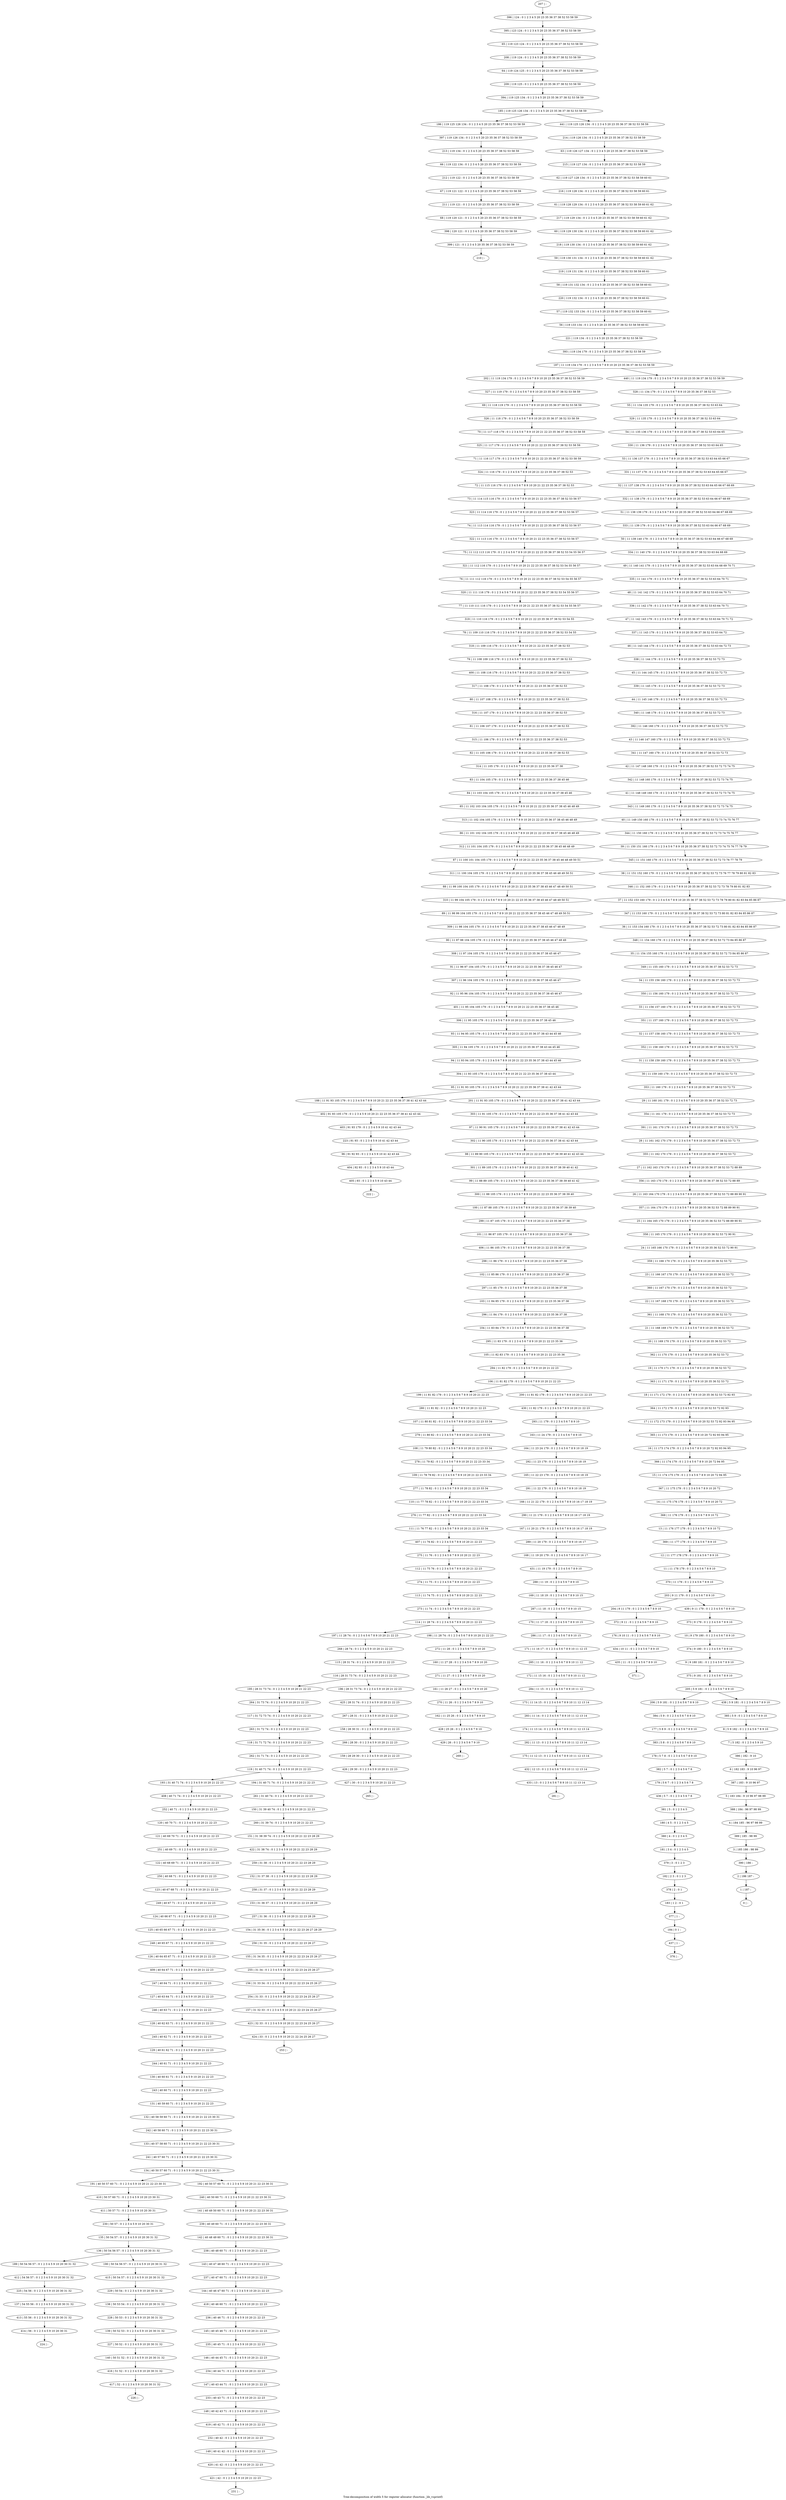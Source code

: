digraph G {
graph [label="Tree-decomposition of width 5 for register allocator (function _lib_vsprintf)"]
0[label="0 | : "];
1[label="1 | 187 : "];
2[label="2 | 186 187 : "];
3[label="3 | 185 186 : 98 99 "];
4[label="4 | 184 185 : 96 97 98 99 "];
5[label="5 | 183 184 : 9 10 96 97 98 99 "];
6[label="6 | 182 183 : 9 10 96 97 "];
7[label="7 | 5 182 : 0 1 2 3 4 5 9 10 "];
8[label="8 | 5 9 182 : 0 1 2 3 4 5 6 7 8 9 10 "];
9[label="9 | 9 180 181 : 0 1 2 3 4 5 6 7 8 9 10 "];
10[label="10 | 9 179 180 : 0 1 2 3 4 5 6 7 8 9 10 "];
11[label="11 | 11 178 179 : 0 1 2 3 4 5 6 7 8 9 10 "];
12[label="12 | 11 177 178 179 : 0 1 2 3 4 5 6 7 8 9 10 "];
13[label="13 | 11 176 177 179 : 0 1 2 3 4 5 6 7 8 9 10 72 "];
14[label="14 | 11 175 176 179 : 0 1 2 3 4 5 6 7 8 9 10 20 72 "];
15[label="15 | 11 174 175 179 : 0 1 2 3 4 5 6 7 8 9 10 20 72 94 95 "];
16[label="16 | 11 173 174 179 : 0 1 2 3 4 5 6 7 8 9 10 20 72 92 93 94 95 "];
17[label="17 | 11 172 173 179 : 0 1 2 3 4 5 6 7 8 9 10 20 52 53 72 92 93 94 95 "];
18[label="18 | 11 171 172 179 : 0 1 2 3 4 5 6 7 8 9 10 20 35 36 52 53 72 92 93 "];
19[label="19 | 11 170 171 179 : 0 1 2 3 4 5 6 7 8 9 10 20 35 36 52 53 72 "];
20[label="20 | 11 169 170 179 : 0 1 2 3 4 5 6 7 8 9 10 20 35 36 52 53 72 "];
21[label="21 | 11 168 169 170 179 : 0 1 2 3 4 5 6 7 8 9 10 20 35 36 52 53 72 "];
22[label="22 | 11 167 168 170 179 : 0 1 2 3 4 5 6 7 8 9 10 20 35 36 52 53 72 "];
23[label="23 | 11 166 167 170 179 : 0 1 2 3 4 5 6 7 8 9 10 20 35 36 52 53 72 "];
24[label="24 | 11 165 166 170 179 : 0 1 2 3 4 5 6 7 8 9 10 20 35 36 52 53 72 90 91 "];
25[label="25 | 11 164 165 170 179 : 0 1 2 3 4 5 6 7 8 9 10 20 35 36 52 53 72 88 89 90 91 "];
26[label="26 | 11 163 164 170 179 : 0 1 2 3 4 5 6 7 8 9 10 20 35 36 37 38 52 53 72 88 89 90 91 "];
27[label="27 | 11 162 163 170 179 : 0 1 2 3 4 5 6 7 8 9 10 20 35 36 37 38 52 53 72 88 89 "];
28[label="28 | 11 161 162 170 179 : 0 1 2 3 4 5 6 7 8 9 10 20 35 36 37 38 52 53 72 73 "];
29[label="29 | 11 160 161 179 : 0 1 2 3 4 5 6 7 8 9 10 20 35 36 37 38 52 53 72 73 "];
30[label="30 | 11 159 160 179 : 0 1 2 3 4 5 6 7 8 9 10 20 35 36 37 38 52 53 72 73 "];
31[label="31 | 11 158 159 160 179 : 0 1 2 3 4 5 6 7 8 9 10 20 35 36 37 38 52 53 72 73 "];
32[label="32 | 11 157 158 160 179 : 0 1 2 3 4 5 6 7 8 9 10 20 35 36 37 38 52 53 72 73 "];
33[label="33 | 11 156 157 160 179 : 0 1 2 3 4 5 6 7 8 9 10 20 35 36 37 38 52 53 72 73 "];
34[label="34 | 11 155 156 160 179 : 0 1 2 3 4 5 6 7 8 9 10 20 35 36 37 38 52 53 72 73 "];
35[label="35 | 11 154 155 160 179 : 0 1 2 3 4 5 6 7 8 9 10 20 35 36 37 38 52 53 72 73 84 85 86 87 "];
36[label="36 | 11 153 154 160 179 : 0 1 2 3 4 5 6 7 8 9 10 20 35 36 37 38 52 53 72 73 80 81 82 83 84 85 86 87 "];
37[label="37 | 11 152 153 160 179 : 0 1 2 3 4 5 6 7 8 9 10 20 35 36 37 38 52 53 72 73 78 79 80 81 82 83 84 85 86 87 "];
38[label="38 | 11 151 152 160 179 : 0 1 2 3 4 5 6 7 8 9 10 20 35 36 37 38 52 53 72 73 76 77 78 79 80 81 82 83 "];
39[label="39 | 11 150 151 160 179 : 0 1 2 3 4 5 6 7 8 9 10 20 35 36 37 38 52 53 72 73 74 75 76 77 78 79 "];
40[label="40 | 11 149 150 160 179 : 0 1 2 3 4 5 6 7 8 9 10 20 35 36 37 38 52 53 72 73 74 75 76 77 "];
41[label="41 | 11 148 149 160 179 : 0 1 2 3 4 5 6 7 8 9 10 20 35 36 37 38 52 53 72 73 74 75 "];
42[label="42 | 11 147 148 160 179 : 0 1 2 3 4 5 6 7 8 9 10 20 35 36 37 38 52 53 72 73 74 75 "];
43[label="43 | 11 146 147 160 179 : 0 1 2 3 4 5 6 7 8 9 10 20 35 36 37 38 52 53 72 73 "];
44[label="44 | 11 145 146 179 : 0 1 2 3 4 5 6 7 8 9 10 20 35 36 37 38 52 53 72 73 "];
45[label="45 | 11 144 145 179 : 0 1 2 3 4 5 6 7 8 9 10 20 35 36 37 38 52 53 72 73 "];
46[label="46 | 11 143 144 179 : 0 1 2 3 4 5 6 7 8 9 10 20 35 36 37 38 52 53 63 64 72 73 "];
47[label="47 | 11 142 143 179 : 0 1 2 3 4 5 6 7 8 9 10 20 35 36 37 38 52 53 63 64 70 71 72 "];
48[label="48 | 11 141 142 179 : 0 1 2 3 4 5 6 7 8 9 10 20 35 36 37 38 52 53 63 64 70 71 "];
49[label="49 | 11 140 141 179 : 0 1 2 3 4 5 6 7 8 9 10 20 35 36 37 38 52 53 63 64 68 69 70 71 "];
50[label="50 | 11 139 140 179 : 0 1 2 3 4 5 6 7 8 9 10 20 35 36 37 38 52 53 63 64 66 67 68 69 "];
51[label="51 | 11 138 139 179 : 0 1 2 3 4 5 6 7 8 9 10 20 35 36 37 38 52 53 63 64 66 67 68 69 "];
52[label="52 | 11 137 138 179 : 0 1 2 3 4 5 6 7 8 9 10 20 35 36 37 38 52 53 63 64 65 66 67 68 69 "];
53[label="53 | 11 136 137 179 : 0 1 2 3 4 5 6 7 8 9 10 20 35 36 37 38 52 53 63 64 65 66 67 "];
54[label="54 | 11 135 136 179 : 0 1 2 3 4 5 6 7 8 9 10 20 35 36 37 38 52 53 63 64 65 "];
55[label="55 | 11 134 135 179 : 0 1 2 3 4 5 6 7 8 9 10 20 35 36 37 38 52 53 63 64 "];
56[label="56 | 119 133 134 : 0 1 2 3 4 5 20 23 35 36 37 38 52 53 58 59 60 61 "];
57[label="57 | 119 132 133 134 : 0 1 2 3 4 5 20 23 35 36 37 38 52 53 58 59 60 61 "];
58[label="58 | 119 131 132 134 : 0 1 2 3 4 5 20 23 35 36 37 38 52 53 58 59 60 61 "];
59[label="59 | 119 130 131 134 : 0 1 2 3 4 5 20 23 35 36 37 38 52 53 58 59 60 61 62 "];
60[label="60 | 119 129 130 134 : 0 1 2 3 4 5 20 23 35 36 37 38 52 53 58 59 60 61 62 "];
61[label="61 | 119 128 129 134 : 0 1 2 3 4 5 20 23 35 36 37 38 52 53 58 59 60 61 62 "];
62[label="62 | 119 127 128 134 : 0 1 2 3 4 5 20 23 35 36 37 38 52 53 58 59 60 61 "];
63[label="63 | 119 126 127 134 : 0 1 2 3 4 5 20 23 35 36 37 38 52 53 58 59 "];
64[label="64 | 119 124 125 : 0 1 2 3 4 5 20 23 35 36 37 38 52 53 58 59 "];
65[label="65 | 119 123 124 : 0 1 2 3 4 5 20 23 35 36 37 38 52 53 58 59 "];
66[label="66 | 119 122 134 : 0 1 2 3 4 5 20 23 35 36 37 38 52 53 58 59 "];
67[label="67 | 119 121 122 : 0 1 2 3 4 5 20 23 35 36 37 38 52 53 58 59 "];
68[label="68 | 119 120 121 : 0 1 2 3 4 5 20 23 35 36 37 38 52 53 58 59 "];
69[label="69 | 11 118 119 179 : 0 1 2 3 4 5 6 7 8 9 10 20 23 35 36 37 38 52 53 58 59 "];
70[label="70 | 11 117 118 179 : 0 1 2 3 4 5 6 7 8 9 10 20 21 22 23 35 36 37 38 52 53 58 59 "];
71[label="71 | 11 116 117 179 : 0 1 2 3 4 5 6 7 8 9 10 20 21 22 23 35 36 37 38 52 53 58 59 "];
72[label="72 | 11 115 116 179 : 0 1 2 3 4 5 6 7 8 9 10 20 21 22 23 35 36 37 38 52 53 "];
73[label="73 | 11 114 115 116 179 : 0 1 2 3 4 5 6 7 8 9 10 20 21 22 23 35 36 37 38 52 53 56 57 "];
74[label="74 | 11 113 114 116 179 : 0 1 2 3 4 5 6 7 8 9 10 20 21 22 23 35 36 37 38 52 53 56 57 "];
75[label="75 | 11 112 113 116 179 : 0 1 2 3 4 5 6 7 8 9 10 20 21 22 23 35 36 37 38 52 53 54 55 56 57 "];
76[label="76 | 11 111 112 116 179 : 0 1 2 3 4 5 6 7 8 9 10 20 21 22 23 35 36 37 38 52 53 54 55 56 57 "];
77[label="77 | 11 110 111 116 179 : 0 1 2 3 4 5 6 7 8 9 10 20 21 22 23 35 36 37 38 52 53 54 55 56 57 "];
78[label="78 | 11 109 110 116 179 : 0 1 2 3 4 5 6 7 8 9 10 20 21 22 23 35 36 37 38 52 53 54 55 "];
79[label="79 | 11 108 109 116 179 : 0 1 2 3 4 5 6 7 8 9 10 20 21 22 23 35 36 37 38 52 53 "];
80[label="80 | 11 107 108 179 : 0 1 2 3 4 5 6 7 8 9 10 20 21 22 23 35 36 37 38 52 53 "];
81[label="81 | 11 106 107 179 : 0 1 2 3 4 5 6 7 8 9 10 20 21 22 23 35 36 37 38 52 53 "];
82[label="82 | 11 105 106 179 : 0 1 2 3 4 5 6 7 8 9 10 20 21 22 23 35 36 37 38 52 53 "];
83[label="83 | 11 104 105 179 : 0 1 2 3 4 5 6 7 8 9 10 20 21 22 23 35 36 37 38 45 46 "];
84[label="84 | 11 103 104 105 179 : 0 1 2 3 4 5 6 7 8 9 10 20 21 22 23 35 36 37 38 45 46 "];
85[label="85 | 11 102 103 104 105 179 : 0 1 2 3 4 5 6 7 8 9 10 20 21 22 23 35 36 37 38 45 46 48 49 "];
86[label="86 | 11 101 102 104 105 179 : 0 1 2 3 4 5 6 7 8 9 10 20 21 22 23 35 36 37 38 45 46 48 49 "];
87[label="87 | 11 100 101 104 105 179 : 0 1 2 3 4 5 6 7 8 9 10 20 21 22 23 35 36 37 38 45 46 48 49 50 51 "];
88[label="88 | 11 99 100 104 105 179 : 0 1 2 3 4 5 6 7 8 9 10 20 21 22 23 35 36 37 38 45 46 47 48 49 50 51 "];
89[label="89 | 11 98 99 104 105 179 : 0 1 2 3 4 5 6 7 8 9 10 20 21 22 23 35 36 37 38 45 46 47 48 49 50 51 "];
90[label="90 | 11 97 98 104 105 179 : 0 1 2 3 4 5 6 7 8 9 10 20 21 22 23 35 36 37 38 45 46 47 48 49 "];
91[label="91 | 11 96 97 104 105 179 : 0 1 2 3 4 5 6 7 8 9 10 20 21 22 23 35 36 37 38 45 46 47 "];
92[label="92 | 11 95 96 104 105 179 : 0 1 2 3 4 5 6 7 8 9 10 20 21 22 23 35 36 37 38 45 46 47 "];
93[label="93 | 11 94 95 105 179 : 0 1 2 3 4 5 6 7 8 9 10 20 21 22 23 35 36 37 38 43 44 45 46 "];
94[label="94 | 11 93 94 105 179 : 0 1 2 3 4 5 6 7 8 9 10 20 21 22 23 35 36 37 38 43 44 45 46 "];
95[label="95 | 11 91 93 105 179 : 0 1 2 3 4 5 6 7 8 9 10 20 21 22 23 35 36 37 38 41 42 43 44 "];
96[label="96 | 91 92 93 : 0 1 2 3 4 5 9 10 41 42 43 44 "];
97[label="97 | 11 90 91 105 179 : 0 1 2 3 4 5 6 7 8 9 10 20 21 22 23 35 36 37 38 41 42 43 44 "];
98[label="98 | 11 89 90 105 179 : 0 1 2 3 4 5 6 7 8 9 10 20 21 22 23 35 36 37 38 39 40 41 42 43 44 "];
99[label="99 | 11 88 89 105 179 : 0 1 2 3 4 5 6 7 8 9 10 20 21 22 23 35 36 37 38 39 40 41 42 "];
100[label="100 | 11 87 88 105 179 : 0 1 2 3 4 5 6 7 8 9 10 20 21 22 23 35 36 37 38 39 40 "];
101[label="101 | 11 86 87 105 179 : 0 1 2 3 4 5 6 7 8 9 10 20 21 22 23 35 36 37 38 "];
102[label="102 | 11 85 86 179 : 0 1 2 3 4 5 6 7 8 9 10 20 21 22 23 35 36 37 38 "];
103[label="103 | 11 84 85 179 : 0 1 2 3 4 5 6 7 8 9 10 20 21 22 23 35 36 37 38 "];
104[label="104 | 11 83 84 179 : 0 1 2 3 4 5 6 7 8 9 10 20 21 22 23 35 36 37 38 "];
105[label="105 | 11 82 83 179 : 0 1 2 3 4 5 6 7 8 9 10 20 21 22 23 35 36 "];
106[label="106 | 11 81 82 179 : 0 1 2 3 4 5 6 7 8 9 10 20 21 22 23 "];
107[label="107 | 11 80 81 82 : 0 1 2 3 4 5 6 7 8 9 10 20 21 22 23 33 34 "];
108[label="108 | 11 79 80 82 : 0 1 2 3 4 5 6 7 8 9 10 20 21 22 23 33 34 "];
109[label="109 | 11 78 79 82 : 0 1 2 3 4 5 6 7 8 9 10 20 21 22 23 33 34 "];
110[label="110 | 11 77 78 82 : 0 1 2 3 4 5 6 7 8 9 10 20 21 22 23 33 34 "];
111[label="111 | 11 76 77 82 : 0 1 2 3 4 5 6 7 8 9 10 20 21 22 23 33 34 "];
112[label="112 | 11 75 76 : 0 1 2 3 4 5 6 7 8 9 10 20 21 22 23 "];
113[label="113 | 11 74 75 : 0 1 2 3 4 5 6 7 8 9 10 20 21 22 23 "];
114[label="114 | 11 28 74 : 0 1 2 3 4 5 6 7 8 9 10 20 21 22 23 "];
115[label="115 | 28 31 74 : 0 1 2 3 4 5 9 10 20 21 22 23 "];
116[label="116 | 28 31 73 74 : 0 1 2 3 4 5 9 10 20 21 22 23 "];
117[label="117 | 31 72 73 74 : 0 1 2 3 4 5 9 10 20 21 22 23 "];
118[label="118 | 31 71 72 74 : 0 1 2 3 4 5 9 10 20 21 22 23 "];
119[label="119 | 31 40 71 74 : 0 1 2 3 4 5 9 10 20 21 22 23 "];
120[label="120 | 40 70 71 : 0 1 2 3 4 5 9 10 20 21 22 23 "];
121[label="121 | 40 69 70 71 : 0 1 2 3 4 5 9 10 20 21 22 23 "];
122[label="122 | 40 68 69 71 : 0 1 2 3 4 5 9 10 20 21 22 23 "];
123[label="123 | 40 67 68 71 : 0 1 2 3 4 5 9 10 20 21 22 23 "];
124[label="124 | 40 66 67 71 : 0 1 2 3 4 5 9 10 20 21 22 23 "];
125[label="125 | 40 65 66 67 71 : 0 1 2 3 4 5 9 10 20 21 22 23 "];
126[label="126 | 40 64 65 67 71 : 0 1 2 3 4 5 9 10 20 21 22 23 "];
127[label="127 | 40 63 64 71 : 0 1 2 3 4 5 9 10 20 21 22 23 "];
128[label="128 | 40 62 63 71 : 0 1 2 3 4 5 9 10 20 21 22 23 "];
129[label="129 | 40 61 62 71 : 0 1 2 3 4 5 9 10 20 21 22 23 "];
130[label="130 | 40 60 61 71 : 0 1 2 3 4 5 9 10 20 21 22 23 "];
131[label="131 | 40 59 60 71 : 0 1 2 3 4 5 9 10 20 21 22 23 "];
132[label="132 | 40 58 59 60 71 : 0 1 2 3 4 5 9 10 20 21 22 23 30 31 "];
133[label="133 | 40 57 58 60 71 : 0 1 2 3 4 5 9 10 20 21 22 23 30 31 "];
134[label="134 | 40 50 57 60 71 : 0 1 2 3 4 5 9 10 20 21 22 23 30 31 "];
135[label="135 | 50 54 57 : 0 1 2 3 4 5 9 10 20 30 31 32 "];
136[label="136 | 50 54 56 57 : 0 1 2 3 4 5 9 10 20 30 31 32 "];
137[label="137 | 54 55 56 : 0 1 2 3 4 5 9 10 20 30 31 32 "];
138[label="138 | 50 53 54 : 0 1 2 3 4 5 9 10 20 30 31 32 "];
139[label="139 | 50 52 53 : 0 1 2 3 4 5 9 10 20 30 31 32 "];
140[label="140 | 50 51 52 : 0 1 2 3 4 5 9 10 20 30 31 32 "];
141[label="141 | 40 49 50 60 71 : 0 1 2 3 4 5 9 10 20 21 22 23 30 31 "];
142[label="142 | 40 48 49 60 71 : 0 1 2 3 4 5 9 10 20 21 22 23 30 31 "];
143[label="143 | 40 47 48 60 71 : 0 1 2 3 4 5 9 10 20 21 22 23 "];
144[label="144 | 40 46 47 60 71 : 0 1 2 3 4 5 9 10 20 21 22 23 "];
145[label="145 | 40 45 46 71 : 0 1 2 3 4 5 9 10 20 21 22 23 "];
146[label="146 | 40 44 45 71 : 0 1 2 3 4 5 9 10 20 21 22 23 "];
147[label="147 | 40 43 44 71 : 0 1 2 3 4 5 9 10 20 21 22 23 "];
148[label="148 | 40 42 43 71 : 0 1 2 3 4 5 9 10 20 21 22 23 "];
149[label="149 | 40 41 42 : 0 1 2 3 4 5 9 10 20 21 22 23 "];
150[label="150 | 31 39 40 74 : 0 1 2 3 4 5 9 10 20 21 22 23 "];
151[label="151 | 31 38 39 74 : 0 1 2 3 4 5 9 10 20 21 22 23 28 29 "];
152[label="152 | 31 37 38 : 0 1 2 3 4 5 9 10 20 21 22 23 28 29 "];
153[label="153 | 31 36 37 : 0 1 2 3 4 5 9 10 20 21 22 23 28 29 "];
154[label="154 | 31 35 36 : 0 1 2 3 4 5 9 10 20 21 22 23 26 27 28 29 "];
155[label="155 | 31 34 35 : 0 1 2 3 4 5 9 10 20 21 22 23 24 25 26 27 "];
156[label="156 | 31 33 34 : 0 1 2 3 4 5 9 10 20 21 22 23 24 25 26 27 "];
157[label="157 | 31 32 33 : 0 1 2 3 4 5 9 10 20 21 22 23 24 25 26 27 "];
158[label="158 | 28 30 31 : 0 1 2 3 4 5 9 10 20 21 22 23 "];
159[label="159 | 28 29 30 : 0 1 2 3 4 5 9 10 20 21 22 23 "];
160[label="160 | 11 27 28 : 0 1 2 3 4 5 6 7 8 9 10 20 "];
161[label="161 | 11 26 27 : 0 1 2 3 4 5 6 7 8 9 10 20 "];
162[label="162 | 11 25 26 : 0 1 2 3 4 5 6 7 8 9 10 "];
163[label="163 | 11 24 179 : 0 1 2 3 4 5 6 7 8 9 10 "];
164[label="164 | 11 23 24 179 : 0 1 2 3 4 5 6 7 8 9 10 18 19 "];
165[label="165 | 11 22 23 179 : 0 1 2 3 4 5 6 7 8 9 10 18 19 "];
166[label="166 | 11 21 22 179 : 0 1 2 3 4 5 6 7 8 9 10 16 17 18 19 "];
167[label="167 | 11 20 21 179 : 0 1 2 3 4 5 6 7 8 9 10 16 17 18 19 "];
168[label="168 | 11 19 20 179 : 0 1 2 3 4 5 6 7 8 9 10 16 17 "];
169[label="169 | 11 18 19 : 0 1 2 3 4 5 6 7 8 9 10 15 "];
170[label="170 | 11 17 18 : 0 1 2 3 4 5 6 7 8 9 10 15 "];
171[label="171 | 11 16 17 : 0 1 2 3 4 5 6 7 8 9 10 11 12 15 "];
172[label="172 | 11 15 16 : 0 1 2 3 4 5 6 7 8 9 10 11 12 "];
173[label="173 | 11 14 15 : 0 1 2 3 4 5 6 7 8 9 10 11 12 13 14 "];
174[label="174 | 11 13 14 : 0 1 2 3 4 5 6 7 8 9 10 11 12 13 14 "];
175[label="175 | 11 12 13 : 0 1 2 3 4 5 6 7 8 9 10 11 12 13 14 "];
176[label="176 | 9 10 11 : 0 1 2 3 4 5 6 7 8 9 10 "];
177[label="177 | 5 8 9 : 0 1 2 3 4 5 6 7 8 9 10 "];
178[label="178 | 5 7 8 : 0 1 2 3 4 5 6 7 8 9 10 "];
179[label="179 | 5 6 7 : 0 1 2 3 4 5 6 7 8 "];
180[label="180 | 4 5 : 0 1 2 3 4 5 "];
181[label="181 | 3 4 : 0 1 2 3 4 5 "];
182[label="182 | 2 3 : 0 1 2 3 "];
183[label="183 | 1 2 : 0 1 "];
184[label="184 | 0 1 : "];
185[label="185 | 119 125 126 134 : 0 1 2 3 4 5 20 23 35 36 37 38 52 53 58 59 "];
186[label="186 | 119 125 126 134 : 0 1 2 3 4 5 20 23 35 36 37 38 52 53 58 59 "];
187[label="187 | 11 119 134 179 : 0 1 2 3 4 5 6 7 8 9 10 20 23 35 36 37 38 52 53 58 59 "];
188[label="188 | 11 91 93 105 179 : 0 1 2 3 4 5 6 7 8 9 10 20 21 22 23 35 36 37 38 41 42 43 44 "];
189[label="189 | 50 54 56 57 : 0 1 2 3 4 5 9 10 20 30 31 32 "];
190[label="190 | 50 54 56 57 : 0 1 2 3 4 5 9 10 20 30 31 32 "];
191[label="191 | 40 50 57 60 71 : 0 1 2 3 4 5 9 10 20 21 22 23 30 31 "];
192[label="192 | 40 50 57 60 71 : 0 1 2 3 4 5 9 10 20 21 22 23 30 31 "];
193[label="193 | 31 40 71 74 : 0 1 2 3 4 5 9 10 20 21 22 23 "];
194[label="194 | 31 40 71 74 : 0 1 2 3 4 5 9 10 20 21 22 23 "];
195[label="195 | 28 31 73 74 : 0 1 2 3 4 5 9 10 20 21 22 23 "];
196[label="196 | 28 31 73 74 : 0 1 2 3 4 5 9 10 20 21 22 23 "];
197[label="197 | 11 28 74 : 0 1 2 3 4 5 6 7 8 9 10 20 21 22 23 "];
198[label="198 | 11 28 74 : 0 1 2 3 4 5 6 7 8 9 10 20 21 22 23 "];
199[label="199 | 11 81 82 179 : 0 1 2 3 4 5 6 7 8 9 10 20 21 22 23 "];
200[label="200 | 11 81 82 179 : 0 1 2 3 4 5 6 7 8 9 10 20 21 22 23 "];
201[label="201 | 11 91 93 105 179 : 0 1 2 3 4 5 6 7 8 9 10 20 21 22 23 35 36 37 38 41 42 43 44 "];
202[label="202 | 11 119 134 179 : 0 1 2 3 4 5 6 7 8 9 10 20 23 35 36 37 38 52 53 58 59 "];
203[label="203 | 9 11 179 : 0 1 2 3 4 5 6 7 8 9 10 "];
204[label="204 | 9 11 179 : 0 1 2 3 4 5 6 7 8 9 10 "];
205[label="205 | 5 9 181 : 0 1 2 3 4 5 6 7 8 9 10 "];
206[label="206 | 5 9 181 : 0 1 2 3 4 5 6 7 8 9 10 "];
207[label="207 | : "];
208[label="208 | 119 124 : 0 1 2 3 4 5 20 23 35 36 37 38 52 53 58 59 "];
209[label="209 | 119 125 : 0 1 2 3 4 5 20 23 35 36 37 38 52 53 58 59 "];
210[label="210 | : "];
211[label="211 | 119 121 : 0 1 2 3 4 5 20 23 35 36 37 38 52 53 58 59 "];
212[label="212 | 119 122 : 0 1 2 3 4 5 20 23 35 36 37 38 52 53 58 59 "];
213[label="213 | 119 134 : 0 1 2 3 4 5 20 23 35 36 37 38 52 53 58 59 "];
214[label="214 | 119 126 134 : 0 1 2 3 4 5 20 23 35 36 37 38 52 53 58 59 "];
215[label="215 | 119 127 134 : 0 1 2 3 4 5 20 23 35 36 37 38 52 53 58 59 "];
216[label="216 | 119 128 134 : 0 1 2 3 4 5 20 23 35 36 37 38 52 53 58 59 60 61 "];
217[label="217 | 119 129 134 : 0 1 2 3 4 5 20 23 35 36 37 38 52 53 58 59 60 61 62 "];
218[label="218 | 119 130 134 : 0 1 2 3 4 5 20 23 35 36 37 38 52 53 58 59 60 61 62 "];
219[label="219 | 119 131 134 : 0 1 2 3 4 5 20 23 35 36 37 38 52 53 58 59 60 61 "];
220[label="220 | 119 132 134 : 0 1 2 3 4 5 20 23 35 36 37 38 52 53 58 59 60 61 "];
221[label="221 | 119 134 : 0 1 2 3 4 5 20 23 35 36 37 38 52 53 58 59 "];
222[label="222 | : "];
223[label="223 | 91 93 : 0 1 2 3 4 5 9 10 41 42 43 44 "];
224[label="224 | : "];
225[label="225 | 54 56 : 0 1 2 3 4 5 9 10 20 30 31 32 "];
226[label="226 | : "];
227[label="227 | 50 52 : 0 1 2 3 4 5 9 10 20 30 31 32 "];
228[label="228 | 50 53 : 0 1 2 3 4 5 9 10 20 30 31 32 "];
229[label="229 | 50 54 : 0 1 2 3 4 5 9 10 20 30 31 32 "];
230[label="230 | 50 57 : 0 1 2 3 4 5 9 10 20 30 31 "];
231[label="231 | : "];
232[label="232 | 40 42 : 0 1 2 3 4 5 9 10 20 21 22 23 "];
233[label="233 | 40 43 71 : 0 1 2 3 4 5 9 10 20 21 22 23 "];
234[label="234 | 40 44 71 : 0 1 2 3 4 5 9 10 20 21 22 23 "];
235[label="235 | 40 45 71 : 0 1 2 3 4 5 9 10 20 21 22 23 "];
236[label="236 | 40 46 71 : 0 1 2 3 4 5 9 10 20 21 22 23 "];
237[label="237 | 40 47 60 71 : 0 1 2 3 4 5 9 10 20 21 22 23 "];
238[label="238 | 40 48 60 71 : 0 1 2 3 4 5 9 10 20 21 22 23 "];
239[label="239 | 40 49 60 71 : 0 1 2 3 4 5 9 10 20 21 22 23 30 31 "];
240[label="240 | 40 50 60 71 : 0 1 2 3 4 5 9 10 20 21 22 23 30 31 "];
241[label="241 | 40 57 60 71 : 0 1 2 3 4 5 9 10 20 21 22 23 30 31 "];
242[label="242 | 40 58 60 71 : 0 1 2 3 4 5 9 10 20 21 22 23 30 31 "];
243[label="243 | 40 60 71 : 0 1 2 3 4 5 9 10 20 21 22 23 "];
244[label="244 | 40 61 71 : 0 1 2 3 4 5 9 10 20 21 22 23 "];
245[label="245 | 40 62 71 : 0 1 2 3 4 5 9 10 20 21 22 23 "];
246[label="246 | 40 63 71 : 0 1 2 3 4 5 9 10 20 21 22 23 "];
247[label="247 | 40 64 71 : 0 1 2 3 4 5 9 10 20 21 22 23 "];
248[label="248 | 40 65 67 71 : 0 1 2 3 4 5 9 10 20 21 22 23 "];
249[label="249 | 40 67 71 : 0 1 2 3 4 5 9 10 20 21 22 23 "];
250[label="250 | 40 68 71 : 0 1 2 3 4 5 9 10 20 21 22 23 "];
251[label="251 | 40 69 71 : 0 1 2 3 4 5 9 10 20 21 22 23 "];
252[label="252 | 40 71 : 0 1 2 3 4 5 9 10 20 21 22 23 "];
253[label="253 | : "];
254[label="254 | 31 33 : 0 1 2 3 4 5 9 10 20 21 22 23 24 25 26 27 "];
255[label="255 | 31 34 : 0 1 2 3 4 5 9 10 20 21 22 23 24 25 26 27 "];
256[label="256 | 31 35 : 0 1 2 3 4 5 9 10 20 21 22 23 26 27 "];
257[label="257 | 31 36 : 0 1 2 3 4 5 9 10 20 21 22 23 28 29 "];
258[label="258 | 31 37 : 0 1 2 3 4 5 9 10 20 21 22 23 28 29 "];
259[label="259 | 31 38 : 0 1 2 3 4 5 9 10 20 21 22 23 28 29 "];
260[label="260 | 31 39 74 : 0 1 2 3 4 5 9 10 20 21 22 23 "];
261[label="261 | 31 40 74 : 0 1 2 3 4 5 9 10 20 21 22 23 "];
262[label="262 | 31 71 74 : 0 1 2 3 4 5 9 10 20 21 22 23 "];
263[label="263 | 31 72 74 : 0 1 2 3 4 5 9 10 20 21 22 23 "];
264[label="264 | 31 73 74 : 0 1 2 3 4 5 9 10 20 21 22 23 "];
265[label="265 | : "];
266[label="266 | 28 30 : 0 1 2 3 4 5 9 10 20 21 22 23 "];
267[label="267 | 28 31 : 0 1 2 3 4 5 9 10 20 21 22 23 "];
268[label="268 | 28 74 : 0 1 2 3 4 5 9 10 20 21 22 23 "];
269[label="269 | : "];
270[label="270 | 11 26 : 0 1 2 3 4 5 6 7 8 9 10 "];
271[label="271 | 11 27 : 0 1 2 3 4 5 6 7 8 9 10 20 "];
272[label="272 | 11 28 : 0 1 2 3 4 5 6 7 8 9 10 20 "];
273[label="273 | 11 74 : 0 1 2 3 4 5 6 7 8 9 10 20 21 22 23 "];
274[label="274 | 11 75 : 0 1 2 3 4 5 6 7 8 9 10 20 21 22 23 "];
275[label="275 | 11 76 : 0 1 2 3 4 5 6 7 8 9 10 20 21 22 23 "];
276[label="276 | 11 77 82 : 0 1 2 3 4 5 6 7 8 9 10 20 21 22 23 33 34 "];
277[label="277 | 11 78 82 : 0 1 2 3 4 5 6 7 8 9 10 20 21 22 23 33 34 "];
278[label="278 | 11 79 82 : 0 1 2 3 4 5 6 7 8 9 10 20 21 22 23 33 34 "];
279[label="279 | 11 80 82 : 0 1 2 3 4 5 6 7 8 9 10 20 21 22 23 33 34 "];
280[label="280 | 11 81 82 : 0 1 2 3 4 5 6 7 8 9 10 20 21 22 23 "];
281[label="281 | : "];
282[label="282 | 11 13 : 0 1 2 3 4 5 6 7 8 9 10 11 12 13 14 "];
283[label="283 | 11 14 : 0 1 2 3 4 5 6 7 8 9 10 11 12 13 14 "];
284[label="284 | 11 15 : 0 1 2 3 4 5 6 7 8 9 10 11 12 "];
285[label="285 | 11 16 : 0 1 2 3 4 5 6 7 8 9 10 11 12 "];
286[label="286 | 11 17 : 0 1 2 3 4 5 6 7 8 9 10 15 "];
287[label="287 | 11 18 : 0 1 2 3 4 5 6 7 8 9 10 15 "];
288[label="288 | 11 19 : 0 1 2 3 4 5 6 7 8 9 10 "];
289[label="289 | 11 20 179 : 0 1 2 3 4 5 6 7 8 9 10 16 17 "];
290[label="290 | 11 21 179 : 0 1 2 3 4 5 6 7 8 9 10 16 17 18 19 "];
291[label="291 | 11 22 179 : 0 1 2 3 4 5 6 7 8 9 10 18 19 "];
292[label="292 | 11 23 179 : 0 1 2 3 4 5 6 7 8 9 10 18 19 "];
293[label="293 | 11 179 : 0 1 2 3 4 5 6 7 8 9 10 "];
294[label="294 | 11 82 179 : 0 1 2 3 4 5 6 7 8 9 10 20 21 22 23 "];
295[label="295 | 11 83 179 : 0 1 2 3 4 5 6 7 8 9 10 20 21 22 23 35 36 "];
296[label="296 | 11 84 179 : 0 1 2 3 4 5 6 7 8 9 10 20 21 22 23 35 36 37 38 "];
297[label="297 | 11 85 179 : 0 1 2 3 4 5 6 7 8 9 10 20 21 22 23 35 36 37 38 "];
298[label="298 | 11 86 179 : 0 1 2 3 4 5 6 7 8 9 10 20 21 22 23 35 36 37 38 "];
299[label="299 | 11 87 105 179 : 0 1 2 3 4 5 6 7 8 9 10 20 21 22 23 35 36 37 38 "];
300[label="300 | 11 88 105 179 : 0 1 2 3 4 5 6 7 8 9 10 20 21 22 23 35 36 37 38 39 40 "];
301[label="301 | 11 89 105 179 : 0 1 2 3 4 5 6 7 8 9 10 20 21 22 23 35 36 37 38 39 40 41 42 "];
302[label="302 | 11 90 105 179 : 0 1 2 3 4 5 6 7 8 9 10 20 21 22 23 35 36 37 38 41 42 43 44 "];
303[label="303 | 11 91 105 179 : 0 1 2 3 4 5 6 7 8 9 10 20 21 22 23 35 36 37 38 41 42 43 44 "];
304[label="304 | 11 93 105 179 : 0 1 2 3 4 5 6 7 8 9 10 20 21 22 23 35 36 37 38 43 44 "];
305[label="305 | 11 94 105 179 : 0 1 2 3 4 5 6 7 8 9 10 20 21 22 23 35 36 37 38 43 44 45 46 "];
306[label="306 | 11 95 105 179 : 0 1 2 3 4 5 6 7 8 9 10 20 21 22 23 35 36 37 38 45 46 "];
307[label="307 | 11 96 104 105 179 : 0 1 2 3 4 5 6 7 8 9 10 20 21 22 23 35 36 37 38 45 46 47 "];
308[label="308 | 11 97 104 105 179 : 0 1 2 3 4 5 6 7 8 9 10 20 21 22 23 35 36 37 38 45 46 47 "];
309[label="309 | 11 98 104 105 179 : 0 1 2 3 4 5 6 7 8 9 10 20 21 22 23 35 36 37 38 45 46 47 48 49 "];
310[label="310 | 11 99 104 105 179 : 0 1 2 3 4 5 6 7 8 9 10 20 21 22 23 35 36 37 38 45 46 47 48 49 50 51 "];
311[label="311 | 11 100 104 105 179 : 0 1 2 3 4 5 6 7 8 9 10 20 21 22 23 35 36 37 38 45 46 48 49 50 51 "];
312[label="312 | 11 101 104 105 179 : 0 1 2 3 4 5 6 7 8 9 10 20 21 22 23 35 36 37 38 45 46 48 49 "];
313[label="313 | 11 102 104 105 179 : 0 1 2 3 4 5 6 7 8 9 10 20 21 22 23 35 36 37 38 45 46 48 49 "];
314[label="314 | 11 105 179 : 0 1 2 3 4 5 6 7 8 9 10 20 21 22 23 35 36 37 38 "];
315[label="315 | 11 106 179 : 0 1 2 3 4 5 6 7 8 9 10 20 21 22 23 35 36 37 38 52 53 "];
316[label="316 | 11 107 179 : 0 1 2 3 4 5 6 7 8 9 10 20 21 22 23 35 36 37 38 52 53 "];
317[label="317 | 11 108 179 : 0 1 2 3 4 5 6 7 8 9 10 20 21 22 23 35 36 37 38 52 53 "];
318[label="318 | 11 109 116 179 : 0 1 2 3 4 5 6 7 8 9 10 20 21 22 23 35 36 37 38 52 53 "];
319[label="319 | 11 110 116 179 : 0 1 2 3 4 5 6 7 8 9 10 20 21 22 23 35 36 37 38 52 53 54 55 "];
320[label="320 | 11 111 116 179 : 0 1 2 3 4 5 6 7 8 9 10 20 21 22 23 35 36 37 38 52 53 54 55 56 57 "];
321[label="321 | 11 112 116 179 : 0 1 2 3 4 5 6 7 8 9 10 20 21 22 23 35 36 37 38 52 53 54 55 56 57 "];
322[label="322 | 11 113 116 179 : 0 1 2 3 4 5 6 7 8 9 10 20 21 22 23 35 36 37 38 52 53 56 57 "];
323[label="323 | 11 114 116 179 : 0 1 2 3 4 5 6 7 8 9 10 20 21 22 23 35 36 37 38 52 53 56 57 "];
324[label="324 | 11 116 179 : 0 1 2 3 4 5 6 7 8 9 10 20 21 22 23 35 36 37 38 52 53 "];
325[label="325 | 11 117 179 : 0 1 2 3 4 5 6 7 8 9 10 20 21 22 23 35 36 37 38 52 53 58 59 "];
326[label="326 | 11 118 179 : 0 1 2 3 4 5 6 7 8 9 10 20 23 35 36 37 38 52 53 58 59 "];
327[label="327 | 11 119 179 : 0 1 2 3 4 5 6 7 8 9 10 20 23 35 36 37 38 52 53 58 59 "];
328[label="328 | 11 134 179 : 0 1 2 3 4 5 6 7 8 9 10 20 35 36 37 38 52 53 "];
329[label="329 | 11 135 179 : 0 1 2 3 4 5 6 7 8 9 10 20 35 36 37 38 52 53 63 64 "];
330[label="330 | 11 136 179 : 0 1 2 3 4 5 6 7 8 9 10 20 35 36 37 38 52 53 63 64 65 "];
331[label="331 | 11 137 179 : 0 1 2 3 4 5 6 7 8 9 10 20 35 36 37 38 52 53 63 64 65 66 67 "];
332[label="332 | 11 138 179 : 0 1 2 3 4 5 6 7 8 9 10 20 35 36 37 38 52 53 63 64 66 67 68 69 "];
333[label="333 | 11 139 179 : 0 1 2 3 4 5 6 7 8 9 10 20 35 36 37 38 52 53 63 64 66 67 68 69 "];
334[label="334 | 11 140 179 : 0 1 2 3 4 5 6 7 8 9 10 20 35 36 37 38 52 53 63 64 68 69 "];
335[label="335 | 11 141 179 : 0 1 2 3 4 5 6 7 8 9 10 20 35 36 37 38 52 53 63 64 70 71 "];
336[label="336 | 11 142 179 : 0 1 2 3 4 5 6 7 8 9 10 20 35 36 37 38 52 53 63 64 70 71 "];
337[label="337 | 11 143 179 : 0 1 2 3 4 5 6 7 8 9 10 20 35 36 37 38 52 53 63 64 72 "];
338[label="338 | 11 144 179 : 0 1 2 3 4 5 6 7 8 9 10 20 35 36 37 38 52 53 72 73 "];
339[label="339 | 11 145 179 : 0 1 2 3 4 5 6 7 8 9 10 20 35 36 37 38 52 53 72 73 "];
340[label="340 | 11 146 179 : 0 1 2 3 4 5 6 7 8 9 10 20 35 36 37 38 52 53 72 73 "];
341[label="341 | 11 147 160 179 : 0 1 2 3 4 5 6 7 8 9 10 20 35 36 37 38 52 53 72 73 "];
342[label="342 | 11 148 160 179 : 0 1 2 3 4 5 6 7 8 9 10 20 35 36 37 38 52 53 72 73 74 75 "];
343[label="343 | 11 149 160 179 : 0 1 2 3 4 5 6 7 8 9 10 20 35 36 37 38 52 53 72 73 74 75 "];
344[label="344 | 11 150 160 179 : 0 1 2 3 4 5 6 7 8 9 10 20 35 36 37 38 52 53 72 73 74 75 76 77 "];
345[label="345 | 11 151 160 179 : 0 1 2 3 4 5 6 7 8 9 10 20 35 36 37 38 52 53 72 73 76 77 78 79 "];
346[label="346 | 11 152 160 179 : 0 1 2 3 4 5 6 7 8 9 10 20 35 36 37 38 52 53 72 73 78 79 80 81 82 83 "];
347[label="347 | 11 153 160 179 : 0 1 2 3 4 5 6 7 8 9 10 20 35 36 37 38 52 53 72 73 80 81 82 83 84 85 86 87 "];
348[label="348 | 11 154 160 179 : 0 1 2 3 4 5 6 7 8 9 10 20 35 36 37 38 52 53 72 73 84 85 86 87 "];
349[label="349 | 11 155 160 179 : 0 1 2 3 4 5 6 7 8 9 10 20 35 36 37 38 52 53 72 73 "];
350[label="350 | 11 156 160 179 : 0 1 2 3 4 5 6 7 8 9 10 20 35 36 37 38 52 53 72 73 "];
351[label="351 | 11 157 160 179 : 0 1 2 3 4 5 6 7 8 9 10 20 35 36 37 38 52 53 72 73 "];
352[label="352 | 11 158 160 179 : 0 1 2 3 4 5 6 7 8 9 10 20 35 36 37 38 52 53 72 73 "];
353[label="353 | 11 160 179 : 0 1 2 3 4 5 6 7 8 9 10 20 35 36 37 38 52 53 72 73 "];
354[label="354 | 11 161 179 : 0 1 2 3 4 5 6 7 8 9 10 20 35 36 37 38 52 53 72 73 "];
355[label="355 | 11 162 170 179 : 0 1 2 3 4 5 6 7 8 9 10 20 35 36 37 38 52 53 72 "];
356[label="356 | 11 163 170 179 : 0 1 2 3 4 5 6 7 8 9 10 20 35 36 37 38 52 53 72 88 89 "];
357[label="357 | 11 164 170 179 : 0 1 2 3 4 5 6 7 8 9 10 20 35 36 52 53 72 88 89 90 91 "];
358[label="358 | 11 165 170 179 : 0 1 2 3 4 5 6 7 8 9 10 20 35 36 52 53 72 90 91 "];
359[label="359 | 11 166 170 179 : 0 1 2 3 4 5 6 7 8 9 10 20 35 36 52 53 72 "];
360[label="360 | 11 167 170 179 : 0 1 2 3 4 5 6 7 8 9 10 20 35 36 52 53 72 "];
361[label="361 | 11 168 170 179 : 0 1 2 3 4 5 6 7 8 9 10 20 35 36 52 53 72 "];
362[label="362 | 11 170 179 : 0 1 2 3 4 5 6 7 8 9 10 20 35 36 52 53 72 "];
363[label="363 | 11 171 179 : 0 1 2 3 4 5 6 7 8 9 10 20 35 36 52 53 72 "];
364[label="364 | 11 172 179 : 0 1 2 3 4 5 6 7 8 9 10 20 52 53 72 92 93 "];
365[label="365 | 11 173 179 : 0 1 2 3 4 5 6 7 8 9 10 20 72 92 93 94 95 "];
366[label="366 | 11 174 179 : 0 1 2 3 4 5 6 7 8 9 10 20 72 94 95 "];
367[label="367 | 11 175 179 : 0 1 2 3 4 5 6 7 8 9 10 20 72 "];
368[label="368 | 11 176 179 : 0 1 2 3 4 5 6 7 8 9 10 72 "];
369[label="369 | 11 177 179 : 0 1 2 3 4 5 6 7 8 9 10 "];
370[label="370 | 11 179 : 0 1 2 3 4 5 6 7 8 9 10 "];
371[label="371 | : "];
372[label="372 | 9 11 : 0 1 2 3 4 5 6 7 8 9 10 "];
373[label="373 | 9 179 : 0 1 2 3 4 5 6 7 8 9 10 "];
374[label="374 | 9 180 : 0 1 2 3 4 5 6 7 8 9 10 "];
375[label="375 | 9 181 : 0 1 2 3 4 5 6 7 8 9 10 "];
376[label="376 | : "];
377[label="377 | 1 : "];
378[label="378 | 2 : 0 1 "];
379[label="379 | 3 : 0 1 2 3 "];
380[label="380 | 4 : 0 1 2 3 4 5 "];
381[label="381 | 5 : 0 1 2 3 4 5 "];
382[label="382 | 5 7 : 0 1 2 3 4 5 6 7 8 "];
383[label="383 | 5 8 : 0 1 2 3 4 5 6 7 8 9 10 "];
384[label="384 | 5 9 : 0 1 2 3 4 5 6 7 8 9 10 "];
385[label="385 | 5 9 : 0 1 2 3 4 5 6 7 8 9 10 "];
386[label="386 | 182 : 9 10 "];
387[label="387 | 183 : 9 10 96 97 "];
388[label="388 | 184 : 96 97 98 99 "];
389[label="389 | 185 : 98 99 "];
390[label="390 | 186 : "];
391[label="391 | 11 161 170 179 : 0 1 2 3 4 5 6 7 8 9 10 20 35 36 37 38 52 53 72 73 "];
392[label="392 | 11 146 160 179 : 0 1 2 3 4 5 6 7 8 9 10 20 35 36 37 38 52 53 72 73 "];
393[label="393 | 119 134 179 : 0 1 2 3 4 5 20 23 35 36 37 38 52 53 58 59 "];
394[label="394 | 119 125 134 : 0 1 2 3 4 5 20 23 35 36 37 38 52 53 58 59 "];
395[label="395 | 123 124 : 0 1 2 3 4 5 20 23 35 36 37 38 52 53 58 59 "];
396[label="396 | 124 : 0 1 2 3 4 5 20 23 35 36 37 38 52 53 58 59 "];
397[label="397 | 119 126 134 : 0 1 2 3 4 5 20 23 35 36 37 38 52 53 58 59 "];
398[label="398 | 120 121 : 0 1 2 3 4 5 20 35 36 37 38 52 53 58 59 "];
399[label="399 | 121 : 0 1 2 3 4 5 20 35 36 37 38 52 53 58 59 "];
400[label="400 | 11 108 116 179 : 0 1 2 3 4 5 6 7 8 9 10 20 21 22 23 35 36 37 38 52 53 "];
401[label="401 | 11 95 104 105 179 : 0 1 2 3 4 5 6 7 8 9 10 20 21 22 23 35 36 37 38 45 46 "];
402[label="402 | 91 93 105 179 : 0 1 2 3 4 5 9 10 20 21 22 23 35 36 37 38 41 42 43 44 "];
403[label="403 | 91 93 179 : 0 1 2 3 4 5 9 10 41 42 43 44 "];
404[label="404 | 92 93 : 0 1 2 3 4 5 9 10 43 44 "];
405[label="405 | 93 : 0 1 2 3 4 5 9 10 43 44 "];
406[label="406 | 11 86 105 179 : 0 1 2 3 4 5 6 7 8 9 10 20 21 22 23 35 36 37 38 "];
407[label="407 | 11 76 82 : 0 1 2 3 4 5 6 7 8 9 10 20 21 22 23 "];
408[label="408 | 40 71 74 : 0 1 2 3 4 5 9 10 20 21 22 23 "];
409[label="409 | 40 64 67 71 : 0 1 2 3 4 5 9 10 20 21 22 23 "];
410[label="410 | 50 57 60 71 : 0 1 2 3 4 5 9 10 20 23 30 31 "];
411[label="411 | 50 57 71 : 0 1 2 3 4 5 9 10 20 30 31 "];
412[label="412 | 54 56 57 : 0 1 2 3 4 5 9 10 20 30 31 32 "];
413[label="413 | 55 56 : 0 1 2 3 4 5 9 10 20 30 31 32 "];
414[label="414 | 56 : 0 1 2 3 4 5 9 10 20 30 31 "];
415[label="415 | 50 54 57 : 0 1 2 3 4 5 9 10 20 30 31 32 "];
416[label="416 | 51 52 : 0 1 2 3 4 5 9 10 20 30 31 32 "];
417[label="417 | 52 : 0 1 2 3 4 5 9 10 20 30 31 32 "];
418[label="418 | 40 46 60 71 : 0 1 2 3 4 5 9 10 20 21 22 23 "];
419[label="419 | 40 42 71 : 0 1 2 3 4 5 9 10 20 21 22 23 "];
420[label="420 | 41 42 : 0 1 2 3 4 5 9 10 20 21 22 23 "];
421[label="421 | 42 : 0 1 2 3 4 5 9 10 20 21 22 23 "];
422[label="422 | 31 38 74 : 0 1 2 3 4 5 9 10 20 21 22 23 28 29 "];
423[label="423 | 32 33 : 0 1 2 3 4 5 9 10 20 21 22 23 24 25 26 27 "];
424[label="424 | 33 : 0 1 2 3 4 5 9 10 20 21 22 24 25 26 27 "];
425[label="425 | 28 31 74 : 0 1 2 3 4 5 9 10 20 21 22 23 "];
426[label="426 | 29 30 : 0 1 2 3 4 5 9 10 20 21 22 23 "];
427[label="427 | 30 : 0 1 2 3 4 5 9 10 20 21 22 23 "];
428[label="428 | 25 26 : 0 1 2 3 4 5 6 7 9 10 "];
429[label="429 | 26 : 0 1 2 3 4 5 6 7 9 10 "];
430[label="430 | 11 82 179 : 0 1 2 3 4 5 6 7 8 9 10 20 21 22 23 "];
431[label="431 | 11 19 179 : 0 1 2 3 4 5 6 7 8 9 10 "];
432[label="432 | 12 13 : 0 1 2 3 4 5 6 7 8 9 10 11 12 13 14 "];
433[label="433 | 13 : 0 1 2 3 4 5 6 7 8 9 10 11 12 13 14 "];
434[label="434 | 10 11 : 0 1 2 3 4 5 6 7 8 9 10 "];
435[label="435 | 11 : 0 1 2 3 4 5 6 7 8 9 10 "];
436[label="436 | 5 7 : 0 1 2 3 4 5 6 7 8 "];
437[label="437 | 1 : "];
438[label="438 | 5 9 181 : 0 1 2 3 4 5 6 7 8 9 10 "];
439[label="439 | 9 11 179 : 0 1 2 3 4 5 6 7 8 9 10 "];
440[label="440 | 11 119 134 179 : 0 1 2 3 4 5 6 7 8 9 10 20 23 35 36 37 38 52 53 58 59 "];
441[label="441 | 119 125 126 134 : 0 1 2 3 4 5 20 23 35 36 37 38 52 53 58 59 "];
72->73 ;
83->84 ;
84->85 ;
115->116 ;
120->121 ;
124->125 ;
131->132 ;
135->136 ;
163->164 ;
95->188 ;
136->189 ;
136->190 ;
134->191 ;
134->192 ;
119->193 ;
119->194 ;
116->195 ;
116->196 ;
114->197 ;
114->198 ;
106->199 ;
106->200 ;
95->201 ;
211->68 ;
67->211 ;
212->67 ;
66->212 ;
213->66 ;
223->96 ;
225->137 ;
227->140 ;
139->227 ;
228->139 ;
138->228 ;
229->138 ;
230->135 ;
232->149 ;
233->148 ;
147->233 ;
234->147 ;
146->234 ;
235->146 ;
145->235 ;
236->145 ;
237->144 ;
143->237 ;
238->143 ;
142->238 ;
239->142 ;
141->239 ;
240->141 ;
192->240 ;
241->134 ;
133->241 ;
242->133 ;
132->242 ;
243->131 ;
130->243 ;
244->130 ;
129->244 ;
245->129 ;
128->245 ;
246->128 ;
127->246 ;
247->127 ;
248->126 ;
125->248 ;
249->124 ;
123->249 ;
250->123 ;
122->250 ;
251->122 ;
121->251 ;
252->120 ;
254->157 ;
156->254 ;
255->156 ;
155->255 ;
256->155 ;
154->256 ;
257->154 ;
153->257 ;
258->153 ;
152->258 ;
259->152 ;
260->151 ;
150->260 ;
261->150 ;
194->261 ;
262->119 ;
118->262 ;
263->118 ;
117->263 ;
264->117 ;
195->264 ;
266->159 ;
158->266 ;
267->158 ;
268->115 ;
197->268 ;
270->162 ;
161->270 ;
271->161 ;
160->271 ;
272->160 ;
198->272 ;
273->114 ;
113->273 ;
274->113 ;
112->274 ;
275->112 ;
276->111 ;
110->276 ;
277->110 ;
109->277 ;
278->109 ;
108->278 ;
279->108 ;
107->279 ;
280->107 ;
199->280 ;
282->175 ;
174->282 ;
283->174 ;
173->283 ;
284->173 ;
172->284 ;
285->172 ;
171->285 ;
286->171 ;
170->286 ;
287->170 ;
169->287 ;
288->169 ;
289->168 ;
167->289 ;
290->167 ;
166->290 ;
291->166 ;
165->291 ;
292->165 ;
164->292 ;
293->163 ;
294->106 ;
105->294 ;
295->105 ;
104->295 ;
296->104 ;
103->296 ;
297->103 ;
102->297 ;
298->102 ;
299->101 ;
100->299 ;
300->100 ;
99->300 ;
301->99 ;
98->301 ;
302->98 ;
97->302 ;
303->97 ;
201->303 ;
304->95 ;
94->304 ;
305->94 ;
93->305 ;
306->93 ;
307->92 ;
91->307 ;
308->91 ;
90->308 ;
309->90 ;
89->309 ;
310->89 ;
88->310 ;
311->88 ;
87->311 ;
312->87 ;
86->312 ;
313->86 ;
85->313 ;
314->83 ;
82->314 ;
315->82 ;
81->315 ;
316->81 ;
80->316 ;
317->80 ;
318->79 ;
78->318 ;
319->78 ;
77->319 ;
320->77 ;
76->320 ;
321->76 ;
75->321 ;
322->75 ;
74->322 ;
323->74 ;
73->323 ;
324->72 ;
71->324 ;
325->71 ;
70->325 ;
326->70 ;
69->326 ;
327->69 ;
202->327 ;
372->176 ;
204->372 ;
377->184 ;
183->377 ;
378->183 ;
182->378 ;
379->182 ;
181->379 ;
380->181 ;
180->380 ;
381->180 ;
382->179 ;
178->382 ;
383->178 ;
177->383 ;
384->177 ;
206->384 ;
397->213 ;
186->397 ;
68->398 ;
399->210 ;
398->399 ;
400->317 ;
79->400 ;
401->306 ;
92->401 ;
188->402 ;
403->223 ;
402->403 ;
96->404 ;
405->222 ;
404->405 ;
406->298 ;
101->406 ;
407->275 ;
111->407 ;
408->252 ;
193->408 ;
409->247 ;
126->409 ;
191->410 ;
411->230 ;
410->411 ;
412->225 ;
189->412 ;
137->413 ;
414->224 ;
413->414 ;
415->229 ;
190->415 ;
140->416 ;
417->226 ;
416->417 ;
418->236 ;
144->418 ;
419->232 ;
148->419 ;
149->420 ;
421->231 ;
420->421 ;
422->259 ;
151->422 ;
157->423 ;
424->253 ;
423->424 ;
425->267 ;
196->425 ;
159->426 ;
427->265 ;
426->427 ;
162->428 ;
429->269 ;
428->429 ;
430->293 ;
200->430 ;
431->288 ;
168->431 ;
175->432 ;
433->281 ;
432->433 ;
176->434 ;
435->371 ;
434->435 ;
436->381 ;
179->436 ;
437->376 ;
184->437 ;
207->396 ;
396->395 ;
395->65 ;
65->208 ;
208->64 ;
64->209 ;
209->394 ;
394->185 ;
214->63 ;
63->215 ;
215->62 ;
62->216 ;
216->61 ;
61->217 ;
217->60 ;
60->218 ;
218->59 ;
59->219 ;
219->58 ;
58->220 ;
220->57 ;
57->56 ;
56->221 ;
221->393 ;
393->187 ;
328->55 ;
55->329 ;
329->54 ;
54->330 ;
330->53 ;
53->331 ;
331->52 ;
52->332 ;
332->51 ;
51->333 ;
333->50 ;
50->334 ;
334->49 ;
49->335 ;
335->48 ;
48->336 ;
336->47 ;
47->337 ;
337->46 ;
46->338 ;
338->45 ;
45->339 ;
339->44 ;
44->340 ;
340->392 ;
392->43 ;
43->341 ;
341->42 ;
42->342 ;
342->41 ;
41->343 ;
343->40 ;
40->344 ;
344->39 ;
39->345 ;
345->38 ;
38->346 ;
346->37 ;
37->347 ;
347->36 ;
36->348 ;
348->35 ;
35->349 ;
349->34 ;
34->350 ;
350->33 ;
33->351 ;
351->32 ;
32->352 ;
352->31 ;
31->30 ;
30->353 ;
353->29 ;
29->354 ;
354->391 ;
391->28 ;
28->355 ;
355->27 ;
27->356 ;
356->26 ;
26->357 ;
357->25 ;
25->358 ;
358->24 ;
24->359 ;
359->23 ;
23->360 ;
360->22 ;
22->361 ;
361->21 ;
21->20 ;
20->362 ;
362->19 ;
19->363 ;
363->18 ;
18->364 ;
364->17 ;
17->365 ;
365->16 ;
16->366 ;
366->15 ;
15->367 ;
367->14 ;
14->368 ;
368->13 ;
13->369 ;
369->12 ;
12->11 ;
11->370 ;
370->203 ;
373->10 ;
10->374 ;
374->9 ;
9->375 ;
375->205 ;
385->8 ;
8->7 ;
7->386 ;
386->6 ;
6->387 ;
387->5 ;
5->388 ;
388->4 ;
4->389 ;
389->3 ;
3->390 ;
390->2 ;
2->1 ;
1->0 ;
438->385 ;
439->373 ;
440->328 ;
441->214 ;
205->206 ;
205->438 ;
203->204 ;
203->439 ;
187->202 ;
187->440 ;
185->186 ;
185->441 ;
}
